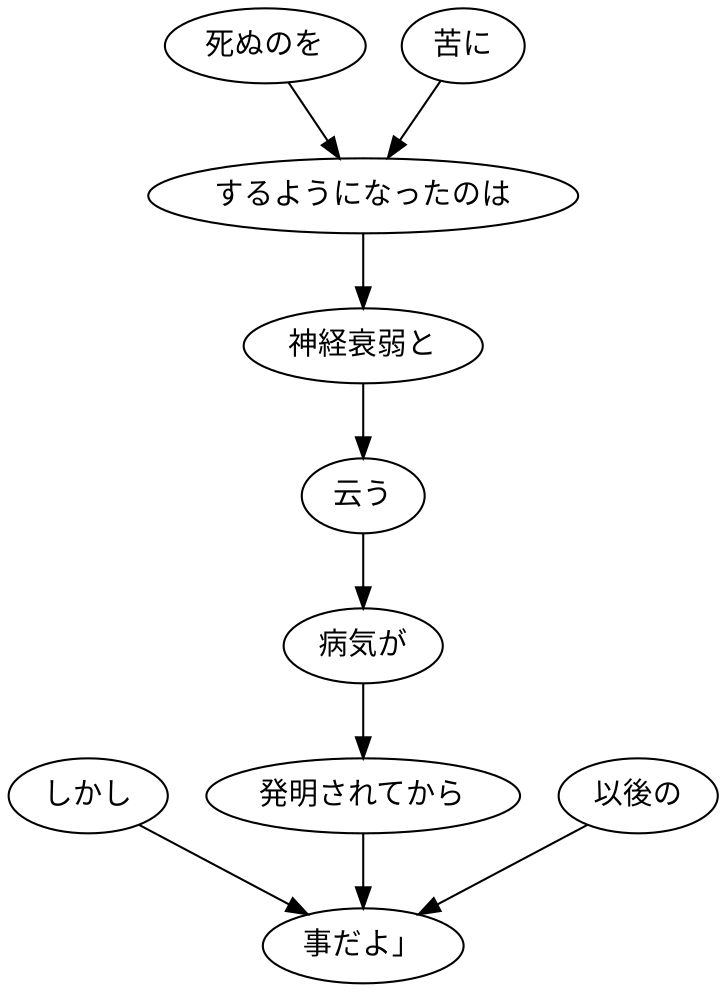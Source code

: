 digraph graph8575 {
	node0 [label="しかし"];
	node1 [label="死ぬのを"];
	node2 [label="苦に"];
	node3 [label="するようになったのは"];
	node4 [label="神経衰弱と"];
	node5 [label="云う"];
	node6 [label="病気が"];
	node7 [label="発明されてから"];
	node8 [label="以後の"];
	node9 [label="事だよ」"];
	node0 -> node9;
	node1 -> node3;
	node2 -> node3;
	node3 -> node4;
	node4 -> node5;
	node5 -> node6;
	node6 -> node7;
	node7 -> node9;
	node8 -> node9;
}

